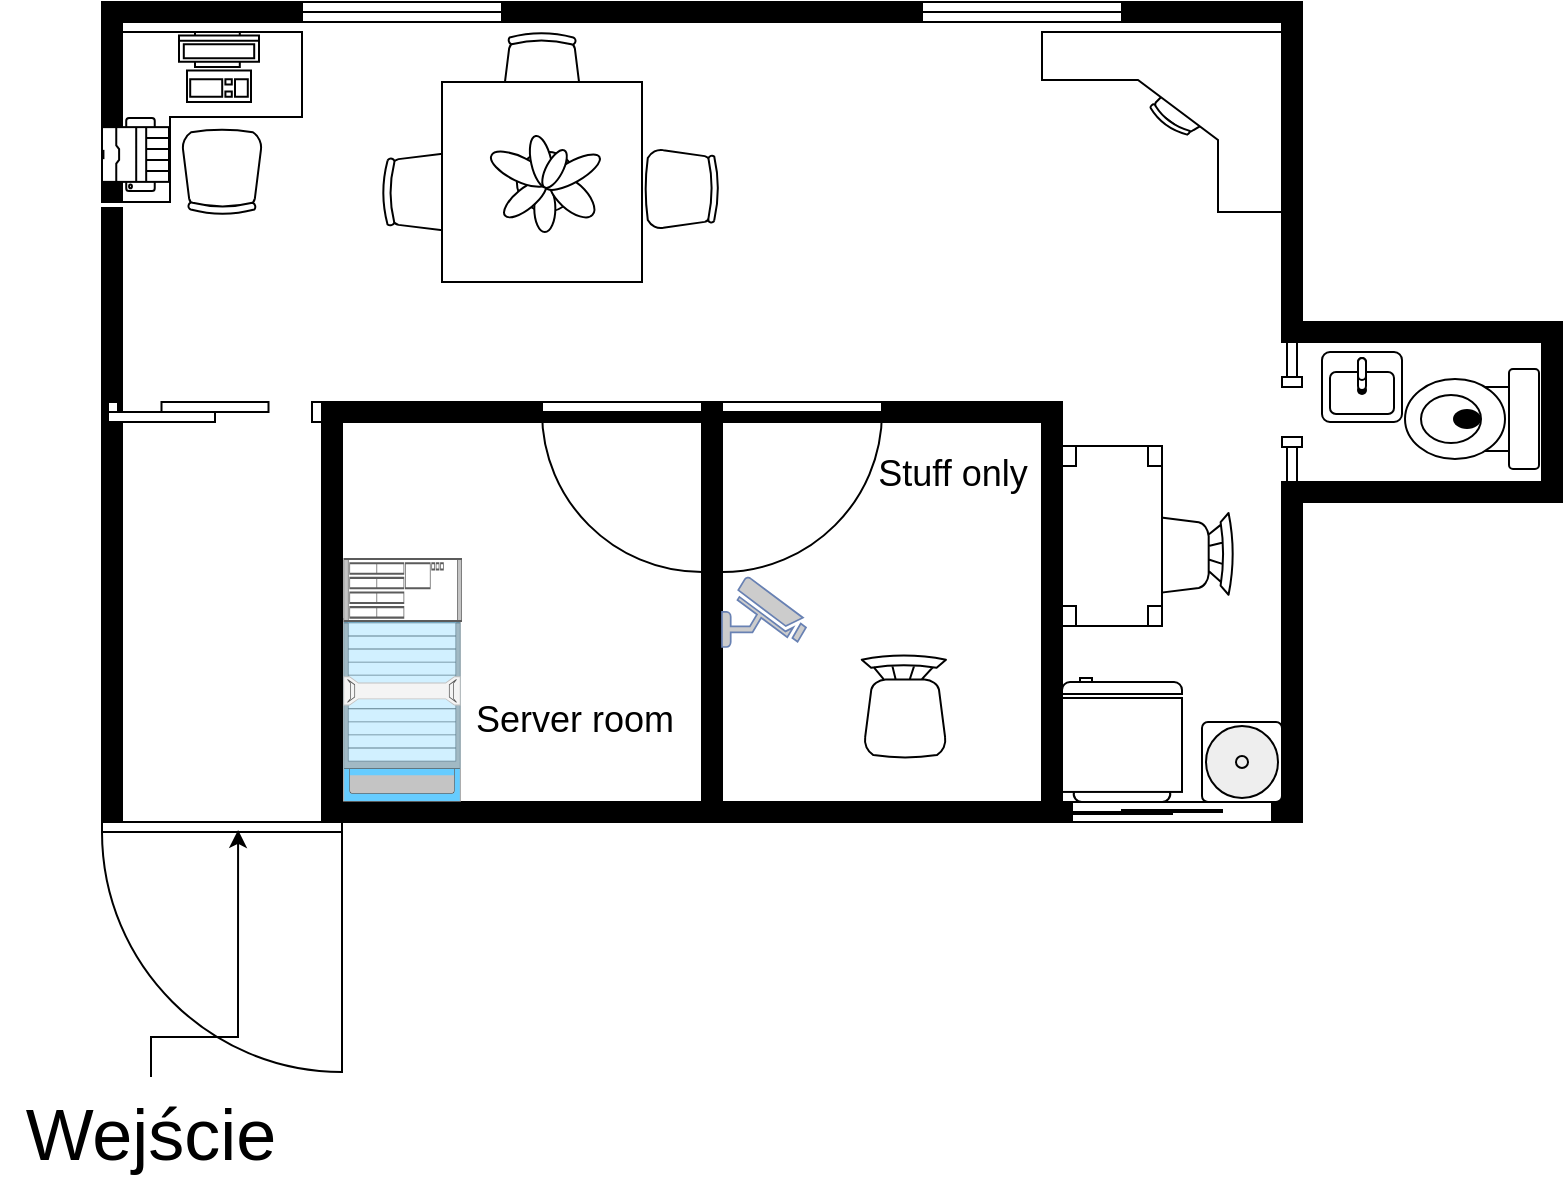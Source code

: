 <mxfile version="13.8.3" type="github">
  <diagram id="4DrFsbVTnnbgCBLrT30_" name="Page-1">
    <mxGraphModel dx="1422" dy="762" grid="1" gridSize="7" guides="1" tooltips="1" connect="1" arrows="1" fold="1" page="1" pageScale="1" pageWidth="850" pageHeight="1100" math="0" shadow="0">
      <root>
        <mxCell id="0" />
        <mxCell id="1" parent="0" />
        <mxCell id="laEGhpf13nhl8fzN_sp4-4" value="" style="verticalLabelPosition=bottom;html=1;verticalAlign=top;align=center;shape=mxgraph.floorplan.wallCorner;fillColor=#000000;direction=south;" vertex="1" parent="1">
          <mxGeometry x="580" y="110" width="100" height="170" as="geometry" />
        </mxCell>
        <mxCell id="laEGhpf13nhl8fzN_sp4-5" value="" style="verticalLabelPosition=bottom;html=1;verticalAlign=top;align=center;shape=mxgraph.floorplan.wallCorner;fillColor=#000000;" vertex="1" parent="1">
          <mxGeometry x="80" y="110" width="100" height="100" as="geometry" />
        </mxCell>
        <mxCell id="laEGhpf13nhl8fzN_sp4-6" value="" style="verticalLabelPosition=bottom;html=1;verticalAlign=top;align=center;shape=mxgraph.floorplan.wall;fillColor=#000000;" vertex="1" parent="1">
          <mxGeometry x="280" y="110" width="210" height="10" as="geometry" />
        </mxCell>
        <mxCell id="laEGhpf13nhl8fzN_sp4-7" value="" style="verticalLabelPosition=bottom;html=1;verticalAlign=top;align=center;shape=mxgraph.floorplan.window;" vertex="1" parent="1">
          <mxGeometry x="180" y="110" width="100" height="10" as="geometry" />
        </mxCell>
        <mxCell id="laEGhpf13nhl8fzN_sp4-8" value="" style="verticalLabelPosition=bottom;html=1;verticalAlign=top;align=center;shape=mxgraph.floorplan.window;" vertex="1" parent="1">
          <mxGeometry x="490" y="110" width="100" height="10" as="geometry" />
        </mxCell>
        <mxCell id="laEGhpf13nhl8fzN_sp4-9" value="" style="verticalLabelPosition=bottom;html=1;verticalAlign=top;align=center;shape=mxgraph.floorplan.wall;fillColor=#000000;direction=south;" vertex="1" parent="1">
          <mxGeometry x="80" y="213" width="10" height="310" as="geometry" />
        </mxCell>
        <mxCell id="laEGhpf13nhl8fzN_sp4-14" value="" style="verticalLabelPosition=bottom;html=1;verticalAlign=top;align=center;shape=mxgraph.floorplan.wallU;fillColor=#000000;rotation=90;" vertex="1" parent="1">
          <mxGeometry x="700" y="250" width="90" height="130" as="geometry" />
        </mxCell>
        <mxCell id="laEGhpf13nhl8fzN_sp4-15" value="" style="verticalLabelPosition=bottom;html=1;verticalAlign=top;align=center;shape=mxgraph.floorplan.toilet;rotation=90;" vertex="1" parent="1">
          <mxGeometry x="740" y="285" width="50" height="67" as="geometry" />
        </mxCell>
        <mxCell id="laEGhpf13nhl8fzN_sp4-18" value="" style="verticalLabelPosition=bottom;html=1;verticalAlign=top;align=center;shape=mxgraph.floorplan.sink_2;" vertex="1" parent="1">
          <mxGeometry x="690" y="285" width="40" height="35" as="geometry" />
        </mxCell>
        <mxCell id="laEGhpf13nhl8fzN_sp4-19" value="" style="verticalLabelPosition=bottom;html=1;verticalAlign=top;align=center;shape=mxgraph.floorplan.doorRight;aspect=fixed;" vertex="1" parent="1">
          <mxGeometry x="80" y="520" width="120" height="127.5" as="geometry" />
        </mxCell>
        <mxCell id="laEGhpf13nhl8fzN_sp4-20" value="" style="verticalLabelPosition=bottom;html=1;verticalAlign=top;align=center;shape=mxgraph.floorplan.wall;fillColor=#000000;direction=south;" vertex="1" parent="1">
          <mxGeometry x="190" y="310" width="10" height="210" as="geometry" />
        </mxCell>
        <mxCell id="laEGhpf13nhl8fzN_sp4-23" value="" style="verticalLabelPosition=bottom;html=1;verticalAlign=top;align=center;shape=mxgraph.floorplan.wall;fillColor=#000000;" vertex="1" parent="1">
          <mxGeometry x="200" y="510" width="470" height="10" as="geometry" />
        </mxCell>
        <mxCell id="laEGhpf13nhl8fzN_sp4-25" value="" style="verticalLabelPosition=bottom;html=1;verticalAlign=top;align=center;shape=mxgraph.floorplan.desk_corner_2;" vertex="1" parent="1">
          <mxGeometry x="90" y="125" width="90" height="85" as="geometry" />
        </mxCell>
        <mxCell id="laEGhpf13nhl8fzN_sp4-27" value="" style="verticalLabelPosition=bottom;html=1;verticalAlign=top;align=center;shape=mxgraph.floorplan.doorBypass;dx=0.25;" vertex="1" parent="1">
          <mxGeometry x="83" y="310" width="107" height="10" as="geometry" />
        </mxCell>
        <mxCell id="laEGhpf13nhl8fzN_sp4-28" value="" style="verticalLabelPosition=bottom;html=1;verticalAlign=top;align=center;shape=mxgraph.floorplan.desk_corner;rotation=90;" vertex="1" parent="1">
          <mxGeometry x="565" y="110" width="90" height="120" as="geometry" />
        </mxCell>
        <mxCell id="laEGhpf13nhl8fzN_sp4-29" value="" style="verticalLabelPosition=bottom;html=1;verticalAlign=top;align=center;shape=mxgraph.floorplan.wall;fillColor=#000000;direction=south;" vertex="1" parent="1">
          <mxGeometry x="670" y="350" width="10" height="170" as="geometry" />
        </mxCell>
        <mxCell id="laEGhpf13nhl8fzN_sp4-31" value="" style="verticalLabelPosition=bottom;html=1;verticalAlign=top;align=center;shape=mxgraph.floorplan.doorDoublePocket;dx=0.25;direction=south;" vertex="1" parent="1">
          <mxGeometry x="670" y="280" width="10" height="70" as="geometry" />
        </mxCell>
        <mxCell id="laEGhpf13nhl8fzN_sp4-33" value="" style="verticalLabelPosition=bottom;html=1;verticalAlign=top;align=center;shape=mxgraph.floorplan.wall;fillColor=#000000;" vertex="1" parent="1">
          <mxGeometry x="200" y="310" width="360" height="10" as="geometry" />
        </mxCell>
        <mxCell id="laEGhpf13nhl8fzN_sp4-34" value="" style="verticalLabelPosition=bottom;html=1;verticalAlign=top;align=center;shape=mxgraph.floorplan.wall;fillColor=#000000;direction=south;" vertex="1" parent="1">
          <mxGeometry x="550" y="320" width="10" height="190" as="geometry" />
        </mxCell>
        <mxCell id="laEGhpf13nhl8fzN_sp4-36" value="" style="verticalLabelPosition=bottom;html=1;verticalAlign=top;align=center;shape=mxgraph.floorplan.windowGlider;dx=0.25;" vertex="1" parent="1">
          <mxGeometry x="565" y="510" width="100" height="10" as="geometry" />
        </mxCell>
        <mxCell id="laEGhpf13nhl8fzN_sp4-37" value="" style="verticalLabelPosition=bottom;html=1;verticalAlign=top;align=center;shape=mxgraph.floorplan.office_chair;shadow=0;" vertex="1" parent="1">
          <mxGeometry x="280" y="125" width="40" height="43" as="geometry" />
        </mxCell>
        <mxCell id="laEGhpf13nhl8fzN_sp4-39" value="" style="verticalLabelPosition=bottom;html=1;verticalAlign=top;align=center;shape=mxgraph.floorplan.office_chair;shadow=0;direction=north;" vertex="1" parent="1">
          <mxGeometry x="220" y="185" width="43" height="40" as="geometry" />
        </mxCell>
        <mxCell id="laEGhpf13nhl8fzN_sp4-40" value="" style="verticalLabelPosition=bottom;html=1;verticalAlign=top;align=center;shape=mxgraph.floorplan.office_chair;shadow=0;direction=south" vertex="1" parent="1">
          <mxGeometry x="257" y="185" width="43" height="40" as="geometry" />
        </mxCell>
        <mxCell id="laEGhpf13nhl8fzN_sp4-41" value="" style="shape=rect;shadow=0;" vertex="1" parent="1">
          <mxGeometry x="250" y="150" width="100" height="100" as="geometry" />
        </mxCell>
        <mxCell id="laEGhpf13nhl8fzN_sp4-42" value="" style="verticalLabelPosition=bottom;html=1;verticalAlign=top;align=center;shape=mxgraph.floorplan.office_chair;shadow=0;direction=south;rotation=90;" vertex="1" parent="1">
          <mxGeometry x="118.5" y="175" width="43" height="40" as="geometry" />
        </mxCell>
        <mxCell id="laEGhpf13nhl8fzN_sp4-44" value="" style="verticalLabelPosition=bottom;html=1;verticalAlign=top;align=center;shape=mxgraph.floorplan.water_cooler;" vertex="1" parent="1">
          <mxGeometry x="630" y="470" width="40" height="40" as="geometry" />
        </mxCell>
        <mxCell id="laEGhpf13nhl8fzN_sp4-45" value="" style="verticalLabelPosition=bottom;html=1;verticalAlign=top;align=center;shape=mxgraph.floorplan.workstation;rotation=0;" vertex="1" parent="1">
          <mxGeometry x="118.5" y="125.0" width="40" height="35" as="geometry" />
        </mxCell>
        <mxCell id="laEGhpf13nhl8fzN_sp4-46" value="" style="verticalLabelPosition=bottom;html=1;verticalAlign=top;align=center;shape=mxgraph.floorplan.plant;" vertex="1" parent="1">
          <mxGeometry x="276.5" y="174" width="47" height="51" as="geometry" />
        </mxCell>
        <mxCell id="laEGhpf13nhl8fzN_sp4-47" value="" style="verticalLabelPosition=bottom;html=1;verticalAlign=top;align=center;shape=mxgraph.floorplan.office_chair;rotation=90;" vertex="1" parent="1">
          <mxGeometry x="350" y="185" width="40" height="37" as="geometry" />
        </mxCell>
        <mxCell id="laEGhpf13nhl8fzN_sp4-50" value="" style="verticalLabelPosition=bottom;html=1;verticalAlign=top;align=center;shape=mxgraph.floorplan.printer;direction=south;" vertex="1" parent="1">
          <mxGeometry x="80" y="168" width="33.5" height="36.5" as="geometry" />
        </mxCell>
        <mxCell id="laEGhpf13nhl8fzN_sp4-52" value="" style="verticalLabelPosition=bottom;html=1;verticalAlign=top;align=center;shape=mxgraph.floorplan.refrigerator;rotation=-180;" vertex="1" parent="1">
          <mxGeometry x="560" y="448" width="60" height="62" as="geometry" />
        </mxCell>
        <mxCell id="laEGhpf13nhl8fzN_sp4-54" value="" style="verticalLabelPosition=bottom;html=1;verticalAlign=top;align=center;shape=mxgraph.floorplan.chair;rotation=90;" vertex="1" parent="1">
          <mxGeometry x="599.5" y="360" width="41" height="52" as="geometry" />
        </mxCell>
        <mxCell id="laEGhpf13nhl8fzN_sp4-55" value="" style="verticalLabelPosition=bottom;html=1;verticalAlign=top;align=center;shape=mxgraph.floorplan.table;rotation=-90;" vertex="1" parent="1">
          <mxGeometry x="540" y="352" width="90" height="50" as="geometry" />
        </mxCell>
        <mxCell id="laEGhpf13nhl8fzN_sp4-57" value="" style="verticalLabelPosition=bottom;html=1;verticalAlign=top;align=center;shape=mxgraph.floorplan.wall;fillColor=#000000;direction=south;" vertex="1" parent="1">
          <mxGeometry x="380" y="320" width="10" height="190" as="geometry" />
        </mxCell>
        <mxCell id="laEGhpf13nhl8fzN_sp4-58" value="" style="verticalLabelPosition=bottom;html=1;verticalAlign=top;align=center;shape=mxgraph.floorplan.doorRight;aspect=fixed;" vertex="1" parent="1">
          <mxGeometry x="300" y="310" width="80" height="85" as="geometry" />
        </mxCell>
        <mxCell id="laEGhpf13nhl8fzN_sp4-59" value="" style="verticalLabelPosition=bottom;html=1;verticalAlign=top;align=center;shape=mxgraph.floorplan.doorLeft;aspect=fixed;" vertex="1" parent="1">
          <mxGeometry x="390" y="310" width="80" height="85" as="geometry" />
        </mxCell>
        <mxCell id="laEGhpf13nhl8fzN_sp4-60" value="" style="shape=mxgraph.rack.cisco.cisco_nexus_7000_9-slot_switch_chassis;html=1;labelPosition=right;align=left;spacingLeft=15;dashed=0;shadow=0;fillColor=#ffffff;" vertex="1" parent="1">
          <mxGeometry x="200.75" y="418" width="58.5" height="92" as="geometry" />
        </mxCell>
        <mxCell id="laEGhpf13nhl8fzN_sp4-61" value="" style="shape=mxgraph.rack.cisco.cisco_wave_7541;html=1;labelPosition=right;align=left;spacingLeft=15;dashed=0;shadow=0;fillColor=#ffffff;" vertex="1" parent="1">
          <mxGeometry x="200.75" y="388" width="59.25" height="32" as="geometry" />
        </mxCell>
        <mxCell id="laEGhpf13nhl8fzN_sp4-66" style="edgeStyle=orthogonalEdgeStyle;rounded=0;orthogonalLoop=1;jettySize=auto;html=1;entryX=0.567;entryY=0.031;entryDx=0;entryDy=0;entryPerimeter=0;" edge="1" parent="1" source="laEGhpf13nhl8fzN_sp4-64" target="laEGhpf13nhl8fzN_sp4-19">
          <mxGeometry relative="1" as="geometry" />
        </mxCell>
        <mxCell id="laEGhpf13nhl8fzN_sp4-64" value="&lt;font style=&quot;font-size: 36px&quot;&gt;Wejście&lt;/font&gt;" style="text;html=1;strokeColor=none;fillColor=none;align=center;verticalAlign=middle;whiteSpace=wrap;rounded=0;" vertex="1" parent="1">
          <mxGeometry x="29" y="647.5" width="151" height="56" as="geometry" />
        </mxCell>
        <mxCell id="laEGhpf13nhl8fzN_sp4-67" value="&lt;font style=&quot;font-size: 18px&quot;&gt;Server room&lt;/font&gt;" style="text;html=1;strokeColor=none;fillColor=none;align=center;verticalAlign=middle;whiteSpace=wrap;rounded=0;" vertex="1" parent="1">
          <mxGeometry x="250" y="448" width="133" height="42" as="geometry" />
        </mxCell>
        <mxCell id="laEGhpf13nhl8fzN_sp4-68" value="&lt;font style=&quot;font-size: 18px&quot;&gt;Stuff only&lt;/font&gt;" style="text;html=1;align=center;verticalAlign=middle;resizable=0;points=[];autosize=1;" vertex="1" parent="1">
          <mxGeometry x="463" y="332" width="84" height="28" as="geometry" />
        </mxCell>
        <mxCell id="laEGhpf13nhl8fzN_sp4-69" value="" style="verticalLabelPosition=bottom;html=1;verticalAlign=top;align=center;shape=mxgraph.floorplan.chair;rotation=90;direction=north;" vertex="1" parent="1">
          <mxGeometry x="455" y="441" width="52" height="42.25" as="geometry" />
        </mxCell>
        <mxCell id="laEGhpf13nhl8fzN_sp4-70" value="" style="fontColor=#0066CC;verticalAlign=top;verticalLabelPosition=bottom;labelPosition=center;align=center;html=1;outlineConnect=0;fillColor=#CCCCCC;strokeColor=#6881B3;gradientColor=none;gradientDirection=north;strokeWidth=2;shape=mxgraph.networks.security_camera;" vertex="1" parent="1">
          <mxGeometry x="390" y="397.5" width="42" height="35" as="geometry" />
        </mxCell>
      </root>
    </mxGraphModel>
  </diagram>
</mxfile>
